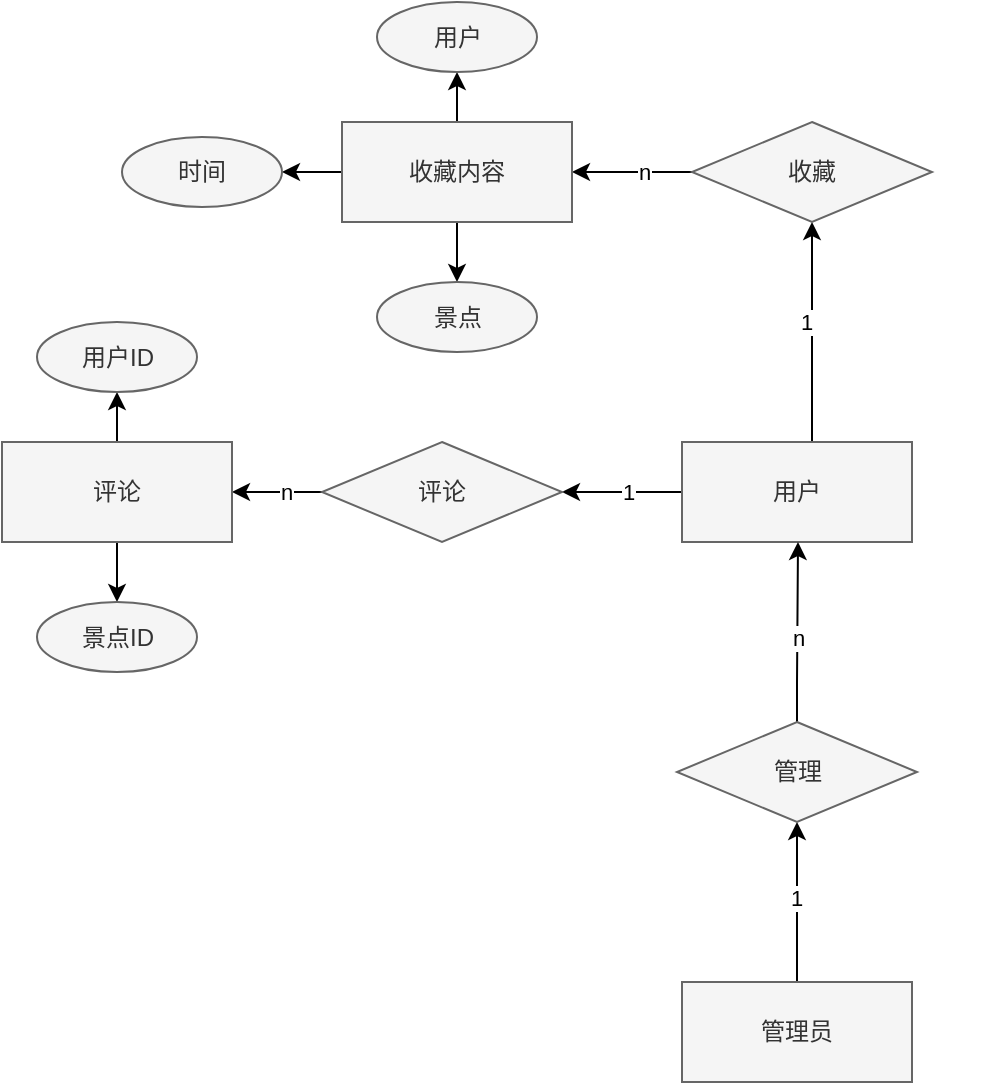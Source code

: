 <mxfile version="23.1.2" type="github">
  <diagram id="R2lEEEUBdFMjLlhIrx00" name="Page-1">
    <mxGraphModel dx="1434" dy="738" grid="1" gridSize="10" guides="1" tooltips="1" connect="1" arrows="1" fold="1" page="1" pageScale="1" pageWidth="850" pageHeight="1100" math="0" shadow="0" extFonts="Permanent Marker^https://fonts.googleapis.com/css?family=Permanent+Marker">
      <root>
        <mxCell id="0" />
        <mxCell id="1" parent="0" />
        <mxCell id="algwzxm7ROfjzH3wWhtB-11" style="edgeStyle=orthogonalEdgeStyle;rounded=0;orthogonalLoop=1;jettySize=auto;html=1;" edge="1" parent="1" source="algwzxm7ROfjzH3wWhtB-1" target="algwzxm7ROfjzH3wWhtB-10">
          <mxGeometry relative="1" as="geometry" />
        </mxCell>
        <mxCell id="algwzxm7ROfjzH3wWhtB-14" value="1" style="edgeLabel;html=1;align=center;verticalAlign=middle;resizable=0;points=[];" vertex="1" connectable="0" parent="algwzxm7ROfjzH3wWhtB-11">
          <mxGeometry x="-0.1" y="3" relative="1" as="geometry">
            <mxPoint y="-3" as="offset" />
          </mxGeometry>
        </mxCell>
        <mxCell id="algwzxm7ROfjzH3wWhtB-29" style="edgeStyle=orthogonalEdgeStyle;rounded=0;orthogonalLoop=1;jettySize=auto;html=1;" edge="1" parent="1" source="algwzxm7ROfjzH3wWhtB-1" target="algwzxm7ROfjzH3wWhtB-23">
          <mxGeometry relative="1" as="geometry">
            <Array as="points">
              <mxPoint x="425" y="230" />
              <mxPoint x="425" y="230" />
            </Array>
          </mxGeometry>
        </mxCell>
        <mxCell id="algwzxm7ROfjzH3wWhtB-1" value="用户" style="rounded=0;whiteSpace=wrap;html=1;fillColor=#f5f5f5;fontColor=#333333;strokeColor=#666666;" vertex="1" parent="1">
          <mxGeometry x="360" y="290" width="115" height="50" as="geometry" />
        </mxCell>
        <mxCell id="algwzxm7ROfjzH3wWhtB-4" style="edgeStyle=orthogonalEdgeStyle;rounded=0;orthogonalLoop=1;jettySize=auto;html=1;" edge="1" parent="1" source="algwzxm7ROfjzH3wWhtB-2" target="algwzxm7ROfjzH3wWhtB-3">
          <mxGeometry relative="1" as="geometry" />
        </mxCell>
        <mxCell id="algwzxm7ROfjzH3wWhtB-5" value="1" style="edgeLabel;html=1;align=center;verticalAlign=middle;resizable=0;points=[];" vertex="1" connectable="0" parent="algwzxm7ROfjzH3wWhtB-4">
          <mxGeometry x="0.044" y="2" relative="1" as="geometry">
            <mxPoint x="1" as="offset" />
          </mxGeometry>
        </mxCell>
        <mxCell id="algwzxm7ROfjzH3wWhtB-2" value="管理员" style="rounded=0;whiteSpace=wrap;html=1;fillColor=#f5f5f5;fontColor=#333333;strokeColor=#666666;" vertex="1" parent="1">
          <mxGeometry x="360" y="560" width="115" height="50" as="geometry" />
        </mxCell>
        <mxCell id="algwzxm7ROfjzH3wWhtB-6" style="edgeStyle=orthogonalEdgeStyle;rounded=0;orthogonalLoop=1;jettySize=auto;html=1;" edge="1" parent="1" source="algwzxm7ROfjzH3wWhtB-3" target="algwzxm7ROfjzH3wWhtB-1">
          <mxGeometry relative="1" as="geometry">
            <Array as="points">
              <mxPoint x="418" y="410" />
              <mxPoint x="418" y="410" />
            </Array>
          </mxGeometry>
        </mxCell>
        <mxCell id="algwzxm7ROfjzH3wWhtB-7" value="n" style="edgeLabel;html=1;align=center;verticalAlign=middle;resizable=0;points=[];" vertex="1" connectable="0" parent="algwzxm7ROfjzH3wWhtB-6">
          <mxGeometry x="-0.046" y="-1" relative="1" as="geometry">
            <mxPoint x="-1" as="offset" />
          </mxGeometry>
        </mxCell>
        <mxCell id="algwzxm7ROfjzH3wWhtB-3" value="管理" style="rhombus;whiteSpace=wrap;html=1;fillColor=#f5f5f5;fontColor=#333333;strokeColor=#666666;" vertex="1" parent="1">
          <mxGeometry x="357.5" y="430" width="120" height="50" as="geometry" />
        </mxCell>
        <mxCell id="algwzxm7ROfjzH3wWhtB-13" style="edgeStyle=orthogonalEdgeStyle;rounded=0;orthogonalLoop=1;jettySize=auto;html=1;entryX=1;entryY=0.5;entryDx=0;entryDy=0;" edge="1" parent="1" source="algwzxm7ROfjzH3wWhtB-10" target="algwzxm7ROfjzH3wWhtB-12">
          <mxGeometry relative="1" as="geometry" />
        </mxCell>
        <mxCell id="algwzxm7ROfjzH3wWhtB-15" value="n" style="edgeLabel;html=1;align=center;verticalAlign=middle;resizable=0;points=[];" vertex="1" connectable="0" parent="algwzxm7ROfjzH3wWhtB-13">
          <mxGeometry x="-0.2" relative="1" as="geometry">
            <mxPoint as="offset" />
          </mxGeometry>
        </mxCell>
        <mxCell id="algwzxm7ROfjzH3wWhtB-10" value="评论" style="rhombus;whiteSpace=wrap;html=1;fillColor=#f5f5f5;fontColor=#333333;strokeColor=#666666;" vertex="1" parent="1">
          <mxGeometry x="180" y="290" width="120" height="50" as="geometry" />
        </mxCell>
        <mxCell id="algwzxm7ROfjzH3wWhtB-17" value="" style="edgeStyle=orthogonalEdgeStyle;rounded=0;orthogonalLoop=1;jettySize=auto;html=1;" edge="1" parent="1" source="algwzxm7ROfjzH3wWhtB-12" target="algwzxm7ROfjzH3wWhtB-16">
          <mxGeometry relative="1" as="geometry" />
        </mxCell>
        <mxCell id="algwzxm7ROfjzH3wWhtB-19" value="" style="edgeStyle=orthogonalEdgeStyle;rounded=0;orthogonalLoop=1;jettySize=auto;html=1;" edge="1" parent="1" source="algwzxm7ROfjzH3wWhtB-12" target="algwzxm7ROfjzH3wWhtB-18">
          <mxGeometry relative="1" as="geometry" />
        </mxCell>
        <mxCell id="algwzxm7ROfjzH3wWhtB-12" value="评论" style="rounded=0;whiteSpace=wrap;html=1;fillColor=#f5f5f5;fontColor=#333333;strokeColor=#666666;" vertex="1" parent="1">
          <mxGeometry x="20" y="290" width="115" height="50" as="geometry" />
        </mxCell>
        <mxCell id="algwzxm7ROfjzH3wWhtB-16" value="用户ID" style="ellipse;whiteSpace=wrap;html=1;fillColor=#f5f5f5;strokeColor=#666666;fontColor=#333333;rounded=0;" vertex="1" parent="1">
          <mxGeometry x="37.5" y="230" width="80" height="35" as="geometry" />
        </mxCell>
        <mxCell id="algwzxm7ROfjzH3wWhtB-18" value="景点ID" style="ellipse;whiteSpace=wrap;html=1;fillColor=#f5f5f5;strokeColor=#666666;fontColor=#333333;rounded=0;" vertex="1" parent="1">
          <mxGeometry x="37.5" y="370" width="80" height="35" as="geometry" />
        </mxCell>
        <mxCell id="algwzxm7ROfjzH3wWhtB-20" value="1" style="edgeLabel;html=1;align=center;verticalAlign=middle;resizable=0;points=[];" vertex="1" connectable="0" parent="1">
          <mxGeometry x="510" y="155" as="geometry">
            <mxPoint x="-88" y="75" as="offset" />
          </mxGeometry>
        </mxCell>
        <mxCell id="algwzxm7ROfjzH3wWhtB-21" style="edgeStyle=orthogonalEdgeStyle;rounded=0;orthogonalLoop=1;jettySize=auto;html=1;entryX=1;entryY=0.5;entryDx=0;entryDy=0;" edge="1" parent="1" source="algwzxm7ROfjzH3wWhtB-23" target="algwzxm7ROfjzH3wWhtB-26">
          <mxGeometry relative="1" as="geometry" />
        </mxCell>
        <mxCell id="algwzxm7ROfjzH3wWhtB-22" value="n" style="edgeLabel;html=1;align=center;verticalAlign=middle;resizable=0;points=[];" vertex="1" connectable="0" parent="algwzxm7ROfjzH3wWhtB-21">
          <mxGeometry x="-0.2" relative="1" as="geometry">
            <mxPoint as="offset" />
          </mxGeometry>
        </mxCell>
        <mxCell id="algwzxm7ROfjzH3wWhtB-23" value="收藏" style="rhombus;whiteSpace=wrap;html=1;fillColor=#f5f5f5;fontColor=#333333;strokeColor=#666666;" vertex="1" parent="1">
          <mxGeometry x="365" y="130" width="120" height="50" as="geometry" />
        </mxCell>
        <mxCell id="algwzxm7ROfjzH3wWhtB-24" value="" style="edgeStyle=orthogonalEdgeStyle;rounded=0;orthogonalLoop=1;jettySize=auto;html=1;" edge="1" parent="1" source="algwzxm7ROfjzH3wWhtB-26" target="algwzxm7ROfjzH3wWhtB-27">
          <mxGeometry relative="1" as="geometry" />
        </mxCell>
        <mxCell id="algwzxm7ROfjzH3wWhtB-25" value="" style="edgeStyle=orthogonalEdgeStyle;rounded=0;orthogonalLoop=1;jettySize=auto;html=1;" edge="1" parent="1" source="algwzxm7ROfjzH3wWhtB-26" target="algwzxm7ROfjzH3wWhtB-28">
          <mxGeometry relative="1" as="geometry" />
        </mxCell>
        <mxCell id="algwzxm7ROfjzH3wWhtB-32" value="" style="edgeStyle=orthogonalEdgeStyle;rounded=0;orthogonalLoop=1;jettySize=auto;html=1;" edge="1" parent="1" source="algwzxm7ROfjzH3wWhtB-26" target="algwzxm7ROfjzH3wWhtB-30">
          <mxGeometry relative="1" as="geometry" />
        </mxCell>
        <mxCell id="algwzxm7ROfjzH3wWhtB-26" value="收藏内容" style="rounded=0;whiteSpace=wrap;html=1;fillColor=#f5f5f5;fontColor=#333333;strokeColor=#666666;" vertex="1" parent="1">
          <mxGeometry x="190" y="130" width="115" height="50" as="geometry" />
        </mxCell>
        <mxCell id="algwzxm7ROfjzH3wWhtB-27" value="用户" style="ellipse;whiteSpace=wrap;html=1;fillColor=#f5f5f5;strokeColor=#666666;fontColor=#333333;rounded=0;" vertex="1" parent="1">
          <mxGeometry x="207.5" y="70" width="80" height="35" as="geometry" />
        </mxCell>
        <mxCell id="algwzxm7ROfjzH3wWhtB-28" value="景点" style="ellipse;whiteSpace=wrap;html=1;fillColor=#f5f5f5;strokeColor=#666666;fontColor=#333333;rounded=0;" vertex="1" parent="1">
          <mxGeometry x="207.5" y="210" width="80" height="35" as="geometry" />
        </mxCell>
        <mxCell id="algwzxm7ROfjzH3wWhtB-30" value="时间" style="ellipse;whiteSpace=wrap;html=1;fillColor=#f5f5f5;strokeColor=#666666;fontColor=#333333;rounded=0;" vertex="1" parent="1">
          <mxGeometry x="80" y="137.5" width="80" height="35" as="geometry" />
        </mxCell>
      </root>
    </mxGraphModel>
  </diagram>
</mxfile>
